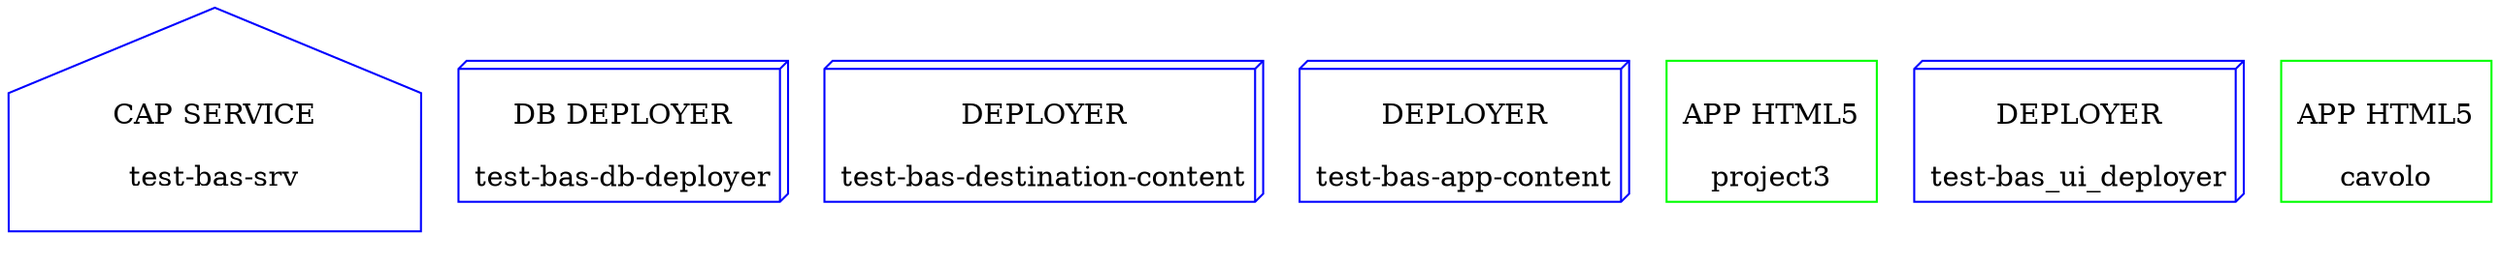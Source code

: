 graph MTA {
  "test-bas-srv" [ label = "\nCAP SERVICE\n\ntest-bas-srv", shape =house, color = "blue" ];
  "test-bas-db-deployer" [ label = "\nDB DEPLOYER\n\ntest-bas-db-deployer", shape =box3d, color = "blue" ];
  "test-bas-destination-content" [ label = "\nDEPLOYER\n\ntest-bas-destination-content", shape =box3d, color = "blue" ];
  "test-bas-app-content" [ label = "\nDEPLOYER\n\ntest-bas-app-content", shape =box3d, color = "blue" ];
  "project3" [ label = "\nAPP HTML5\n\nproject3", shape =rect, color = "green" ];
  "test-bas_ui_deployer" [ label = "\nDEPLOYER\n\ntest-bas_ui_deployer", shape =box3d, color = "blue" ];
  "cavolo" [ label = "\nAPP HTML5\n\ncavolo", shape =rect, color = "green" ];
}
